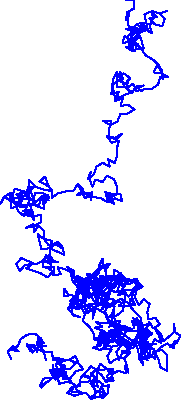 size(200);
pen colorpen=blue;
pair end=(0,0);
pair direction=E;
srand(seconds());
void randomwalk(int n){
  if (n==0)return;
  else{
    real angle=rand()%360;
    real lambda=1;
    pair begin=end;
    end=begin+scale(lambda)*direction;
    path randompath=begin--end;
    draw(randompath,colorpen);
    direction=rotate(angle)*direction;
    randomwalk(n-1);
  }
}
randomwalk(1000);
